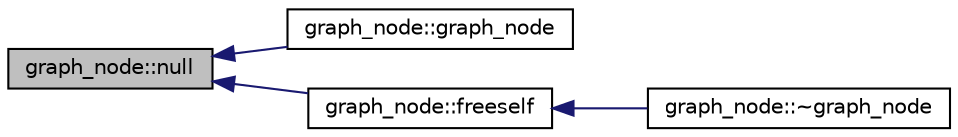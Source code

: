 digraph "graph_node::null"
{
  edge [fontname="Helvetica",fontsize="10",labelfontname="Helvetica",labelfontsize="10"];
  node [fontname="Helvetica",fontsize="10",shape=record];
  rankdir="LR";
  Node220 [label="graph_node::null",height=0.2,width=0.4,color="black", fillcolor="grey75", style="filled", fontcolor="black"];
  Node220 -> Node221 [dir="back",color="midnightblue",fontsize="10",style="solid",fontname="Helvetica"];
  Node221 [label="graph_node::graph_node",height=0.2,width=0.4,color="black", fillcolor="white", style="filled",URL="$d6/d21/classgraph__node.html#a1251fd3bbee5992d47fc11afad3834af"];
  Node220 -> Node222 [dir="back",color="midnightblue",fontsize="10",style="solid",fontname="Helvetica"];
  Node222 [label="graph_node::freeself",height=0.2,width=0.4,color="black", fillcolor="white", style="filled",URL="$d6/d21/classgraph__node.html#a7ac4fec7e174284d17f9d43e2ab5f5b1"];
  Node222 -> Node223 [dir="back",color="midnightblue",fontsize="10",style="solid",fontname="Helvetica"];
  Node223 [label="graph_node::~graph_node",height=0.2,width=0.4,color="black", fillcolor="white", style="filled",URL="$d6/d21/classgraph__node.html#a178c213234761b36f337a5fc2e2d1305"];
}
